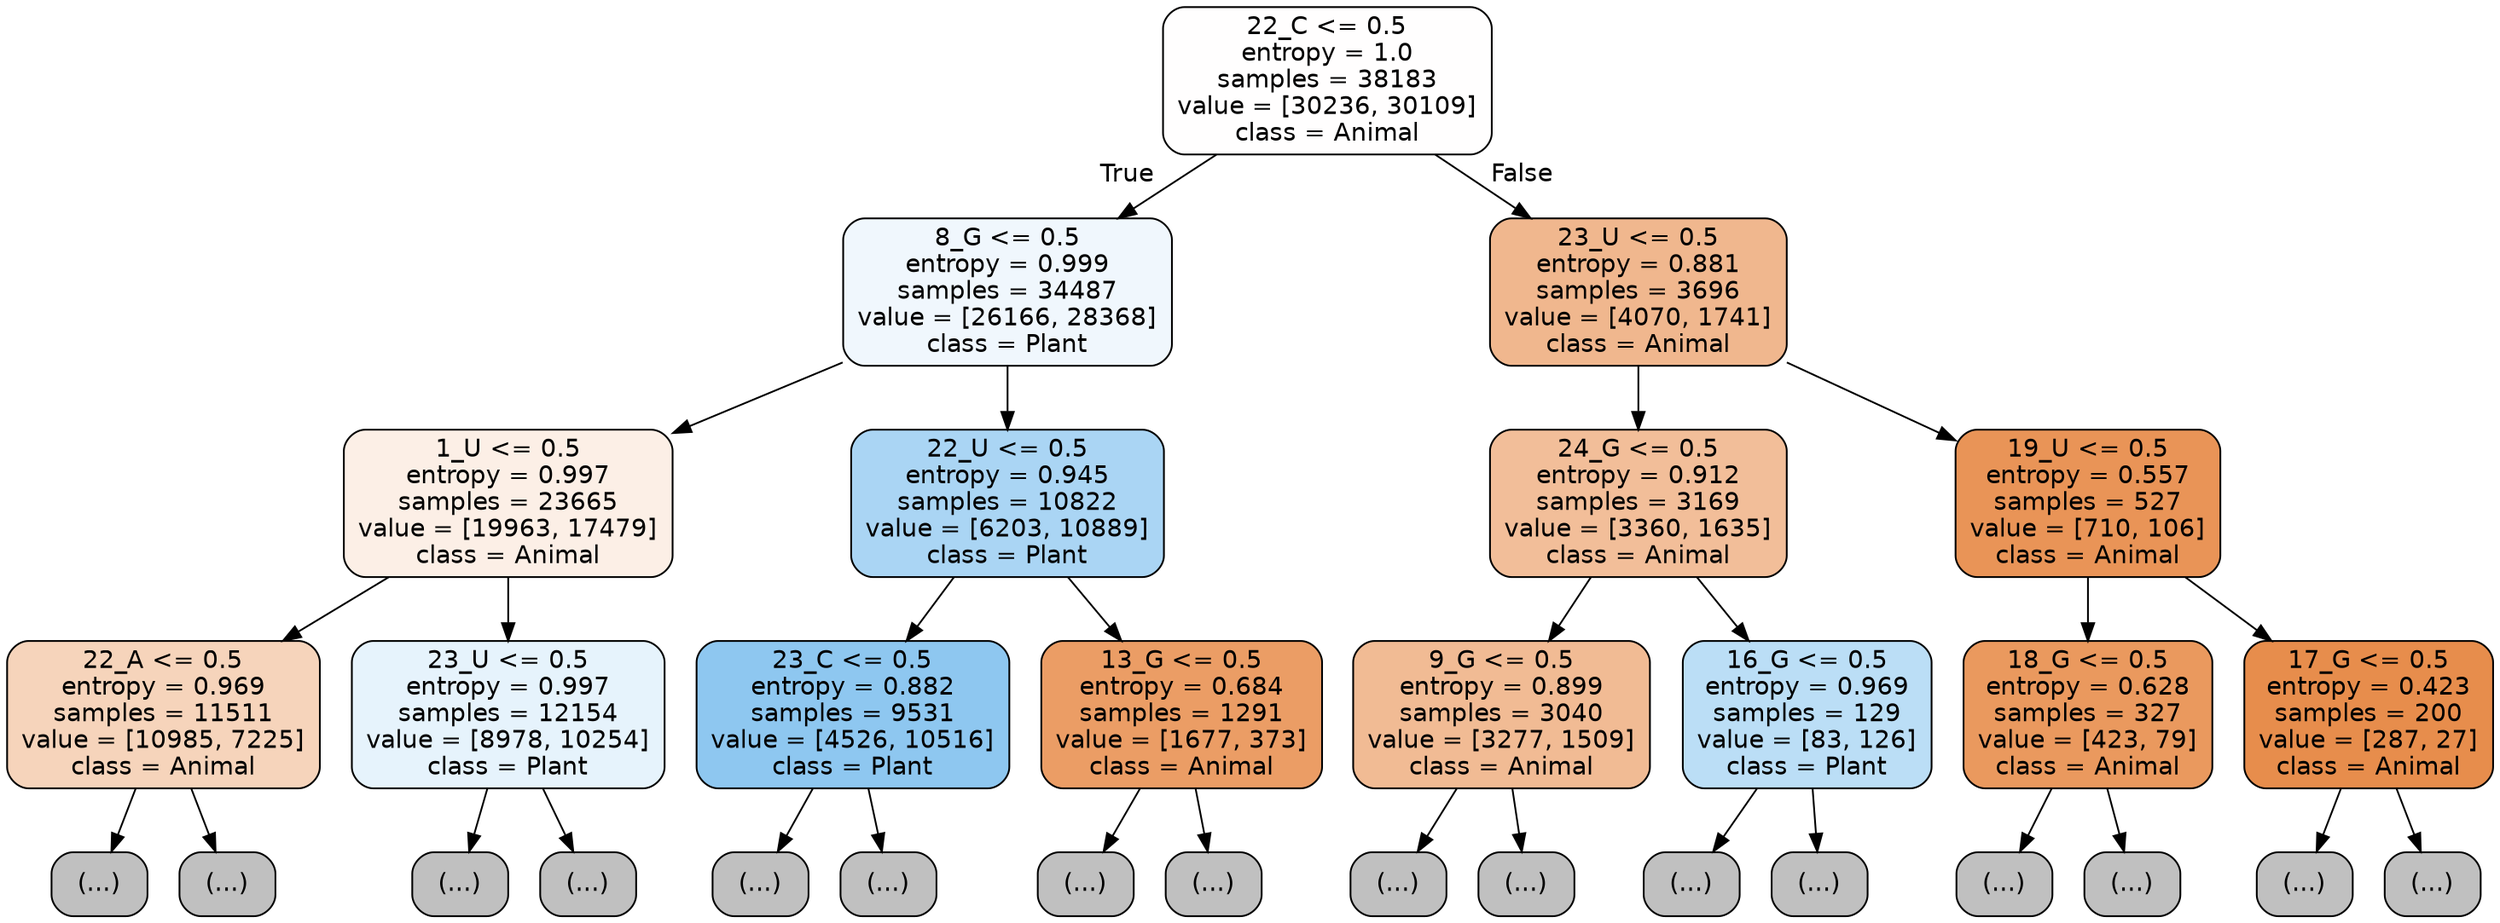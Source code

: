 digraph Tree {
node [shape=box, style="filled, rounded", color="black", fontname="helvetica"] ;
edge [fontname="helvetica"] ;
0 [label="22_C <= 0.5\nentropy = 1.0\nsamples = 38183\nvalue = [30236, 30109]\nclass = Animal", fillcolor="#fffefe"] ;
1 [label="8_G <= 0.5\nentropy = 0.999\nsamples = 34487\nvalue = [26166, 28368]\nclass = Plant", fillcolor="#f0f7fd"] ;
0 -> 1 [labeldistance=2.5, labelangle=45, headlabel="True"] ;
2 [label="1_U <= 0.5\nentropy = 0.997\nsamples = 23665\nvalue = [19963, 17479]\nclass = Animal", fillcolor="#fcefe6"] ;
1 -> 2 ;
3 [label="22_A <= 0.5\nentropy = 0.969\nsamples = 11511\nvalue = [10985, 7225]\nclass = Animal", fillcolor="#f6d4bb"] ;
2 -> 3 ;
4 [label="(...)", fillcolor="#C0C0C0"] ;
3 -> 4 ;
5383 [label="(...)", fillcolor="#C0C0C0"] ;
3 -> 5383 ;
6090 [label="23_U <= 0.5\nentropy = 0.997\nsamples = 12154\nvalue = [8978, 10254]\nclass = Plant", fillcolor="#e6f3fc"] ;
2 -> 6090 ;
6091 [label="(...)", fillcolor="#C0C0C0"] ;
6090 -> 6091 ;
10596 [label="(...)", fillcolor="#C0C0C0"] ;
6090 -> 10596 ;
10763 [label="22_U <= 0.5\nentropy = 0.945\nsamples = 10822\nvalue = [6203, 10889]\nclass = Plant", fillcolor="#aad5f4"] ;
1 -> 10763 ;
10764 [label="23_C <= 0.5\nentropy = 0.882\nsamples = 9531\nvalue = [4526, 10516]\nclass = Plant", fillcolor="#8ec7f0"] ;
10763 -> 10764 ;
10765 [label="(...)", fillcolor="#C0C0C0"] ;
10764 -> 10765 ;
14108 [label="(...)", fillcolor="#C0C0C0"] ;
10764 -> 14108 ;
14187 [label="13_G <= 0.5\nentropy = 0.684\nsamples = 1291\nvalue = [1677, 373]\nclass = Animal", fillcolor="#eb9d65"] ;
10763 -> 14187 ;
14188 [label="(...)", fillcolor="#C0C0C0"] ;
14187 -> 14188 ;
14519 [label="(...)", fillcolor="#C0C0C0"] ;
14187 -> 14519 ;
14664 [label="23_U <= 0.5\nentropy = 0.881\nsamples = 3696\nvalue = [4070, 1741]\nclass = Animal", fillcolor="#f0b78e"] ;
0 -> 14664 [labeldistance=2.5, labelangle=-45, headlabel="False"] ;
14665 [label="24_G <= 0.5\nentropy = 0.912\nsamples = 3169\nvalue = [3360, 1635]\nclass = Animal", fillcolor="#f2be99"] ;
14664 -> 14665 ;
14666 [label="9_G <= 0.5\nentropy = 0.899\nsamples = 3040\nvalue = [3277, 1509]\nclass = Animal", fillcolor="#f1bb94"] ;
14665 -> 14666 ;
14667 [label="(...)", fillcolor="#C0C0C0"] ;
14666 -> 14667 ;
15826 [label="(...)", fillcolor="#C0C0C0"] ;
14666 -> 15826 ;
16219 [label="16_G <= 0.5\nentropy = 0.969\nsamples = 129\nvalue = [83, 126]\nclass = Plant", fillcolor="#bbdef6"] ;
14665 -> 16219 ;
16220 [label="(...)", fillcolor="#C0C0C0"] ;
16219 -> 16220 ;
16269 [label="(...)", fillcolor="#C0C0C0"] ;
16219 -> 16269 ;
16284 [label="19_U <= 0.5\nentropy = 0.557\nsamples = 527\nvalue = [710, 106]\nclass = Animal", fillcolor="#e99457"] ;
14664 -> 16284 ;
16285 [label="18_G <= 0.5\nentropy = 0.628\nsamples = 327\nvalue = [423, 79]\nclass = Animal", fillcolor="#ea995e"] ;
16284 -> 16285 ;
16286 [label="(...)", fillcolor="#C0C0C0"] ;
16285 -> 16286 ;
16367 [label="(...)", fillcolor="#C0C0C0"] ;
16285 -> 16367 ;
16420 [label="17_G <= 0.5\nentropy = 0.423\nsamples = 200\nvalue = [287, 27]\nclass = Animal", fillcolor="#e78d4c"] ;
16284 -> 16420 ;
16421 [label="(...)", fillcolor="#C0C0C0"] ;
16420 -> 16421 ;
16466 [label="(...)", fillcolor="#C0C0C0"] ;
16420 -> 16466 ;
}